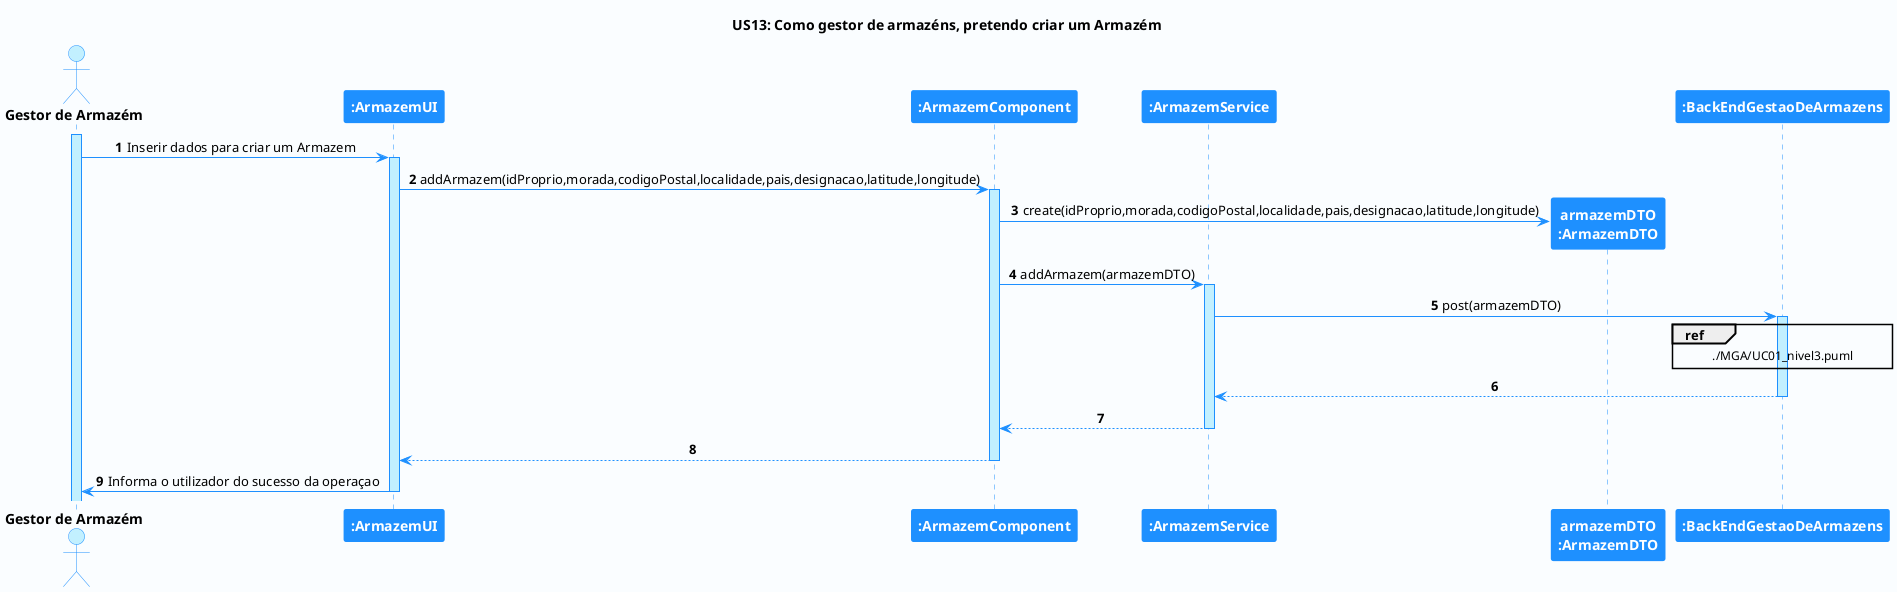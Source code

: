 @startuml Criar um Armazem

'-Style----------------------------------------------------------------------------------------------------------------

autonumber

skinparam DefaultTextAlignment center

skinparam BackgroundColor #fafdff

skinparam sequence {
    LifeLineBorderColor DodgerBlue
    LifeLineBackgroundColor APPLICATION

    ActorBackgroundColor APPLICATION
    ActorBorderColor DodgerBlue

    BackgroundColor #FFFFFF
    ArrowColor DodgerBlue
    BorderColor DodgerBlue

    ParticipantBackgroundColor DodgerBlue
    ParticipantFontColor #FFFFFF
    ParticipantBorderColor DodgerBlue

    GroupBorderColor #082642
    GroupBackgroundColor APPLICATION
}

skinparam note {
    LifeLineBorderColor DodgerBlue
    LifeLineBackgroundColor APPLICATION

    ActorBackgroundColor APPLICATION
    ActorBorderColor DodgerBlue

    BackgroundColor #FFFFFF
    ArrowColor DodgerBlue
    BorderColor DodgerBlue

    ParticipantBackgroundColor DodgerBlue
    ParticipantFontColor #FFFFFF
    ParticipantBorderColor DodgerBlue

    GroupBorderColor #082642
    GroupBackgroundColor APPLICATION
}

'-Title----------------------------------------------------------------------------------------------------------------

title US13: Como gestor de armazéns, pretendo criar um Armazém

'-Actors/Participants--------------------------------------------------------------------------------------------------

actor "<b>Gestor de Armazém" as A
participant "<b>:ArmazemUI" as CU
participant "<b>:ArmazemComponent" as CC
participant "<b>:ArmazemService" as CS
participant "<b>armazemDTO\n<b>:ArmazemDTO" as CD
participant "<b>:BackEndGestaoDeArmazens" as AL


'-Associations---------------------------------------------------------------------------------------------------------

activate A

A -> CU: Inserir dados para criar um Armazem
activate CU
CU -> CC: addArmazem(idProprio,morada,codigoPostal,localidade,pais,designacao,latitude,longitude)
activate CC
CC -> CD** : create(idProprio,morada,codigoPostal,localidade,pais,designacao,latitude,longitude)
CC -> CS : addArmazem(armazemDTO)
activate CS
CS -> AL : post(armazemDTO)

ref over AL
 ./MGA/UC01_nivel3.puml
end ref
activate AL
AL --> CS
deactivate AL
CS --> CC
deactivate CS
CC --> CU
deactivate CC
deactivate CS
CU -> A: Informa o utilizador do sucesso da operaçao
deactivate AL
deactivate CU

'----------------------------------------------------------------------------------------------------------------------

@enduml
